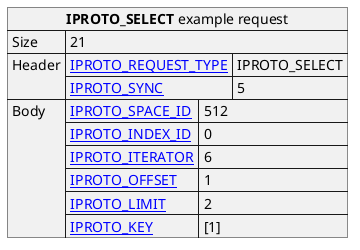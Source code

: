 @startuml

skinparam map {
    HyperlinkColor #0077FF
    FontColor #313131
    BorderColor #313131
    BackgroundColor transparent
}

json "**IPROTO_SELECT** example request" as select_example {
    "Size": "21",
    "Header": {
      "[[https://tarantool.io/en/doc/latest/dev_guide/internals/iproto/keys IPROTO_REQUEST_TYPE]]": "IPROTO_SELECT",
      "[[https://tarantool.io/en/doc/latest/dev_guide/internals/iproto/keys IPROTO_SYNC]]": "5"
    },
    "Body": {
      "[[https://tarantool.io/en/doc/latest/dev_guide/internals/iproto/keys IPROTO_SPACE_ID]]": "512",
      "[[https://tarantool.io/en/doc/latest/dev_guide/internals/iproto/keys IPROTO_INDEX_ID]]": "0",
      "[[https://tarantool.io/en/doc/latest/dev_guide/internals/iproto/keys IPROTO_ITERATOR]]": "6",
      "[[https://tarantool.io/en/doc/latest/dev_guide/internals/iproto/keys IPROTO_OFFSET]]": "1",
      "[[https://tarantool.io/en/doc/latest/dev_guide/internals/iproto/keys IPROTO_LIMIT]]": "2",
      "[[https://tarantool.io/en/doc/latest/dev_guide/internals/iproto/keys IPROTO_KEY]]": "[1]"
    }
}

@enduml
